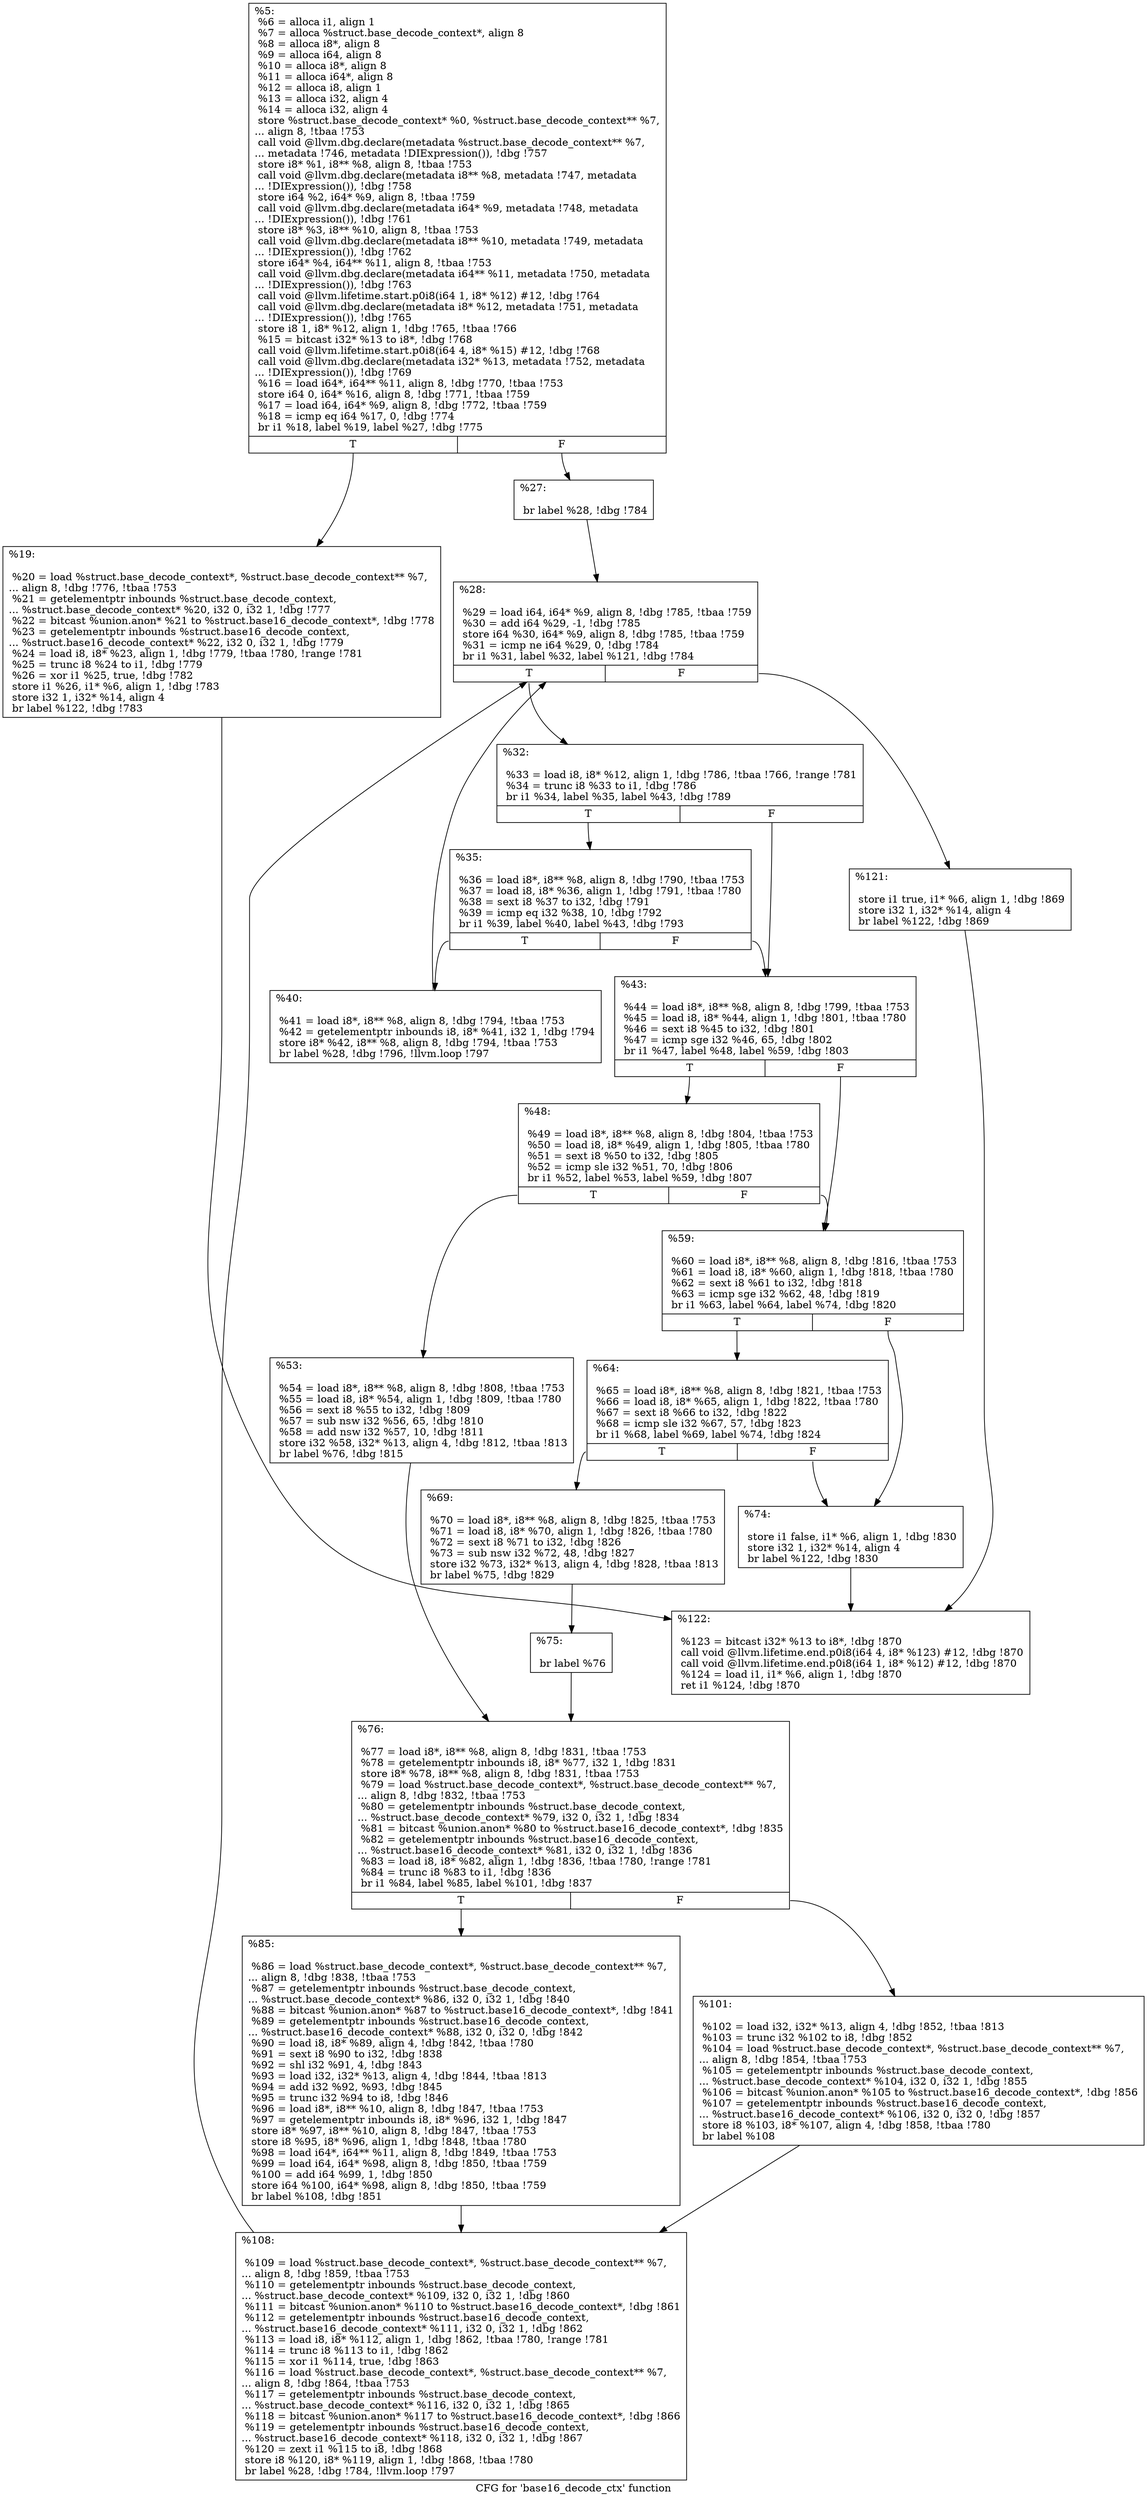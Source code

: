 digraph "CFG for 'base16_decode_ctx' function" {
	label="CFG for 'base16_decode_ctx' function";

	Node0xd6df70 [shape=record,label="{%5:\l  %6 = alloca i1, align 1\l  %7 = alloca %struct.base_decode_context*, align 8\l  %8 = alloca i8*, align 8\l  %9 = alloca i64, align 8\l  %10 = alloca i8*, align 8\l  %11 = alloca i64*, align 8\l  %12 = alloca i8, align 1\l  %13 = alloca i32, align 4\l  %14 = alloca i32, align 4\l  store %struct.base_decode_context* %0, %struct.base_decode_context** %7,\l... align 8, !tbaa !753\l  call void @llvm.dbg.declare(metadata %struct.base_decode_context** %7,\l... metadata !746, metadata !DIExpression()), !dbg !757\l  store i8* %1, i8** %8, align 8, !tbaa !753\l  call void @llvm.dbg.declare(metadata i8** %8, metadata !747, metadata\l... !DIExpression()), !dbg !758\l  store i64 %2, i64* %9, align 8, !tbaa !759\l  call void @llvm.dbg.declare(metadata i64* %9, metadata !748, metadata\l... !DIExpression()), !dbg !761\l  store i8* %3, i8** %10, align 8, !tbaa !753\l  call void @llvm.dbg.declare(metadata i8** %10, metadata !749, metadata\l... !DIExpression()), !dbg !762\l  store i64* %4, i64** %11, align 8, !tbaa !753\l  call void @llvm.dbg.declare(metadata i64** %11, metadata !750, metadata\l... !DIExpression()), !dbg !763\l  call void @llvm.lifetime.start.p0i8(i64 1, i8* %12) #12, !dbg !764\l  call void @llvm.dbg.declare(metadata i8* %12, metadata !751, metadata\l... !DIExpression()), !dbg !765\l  store i8 1, i8* %12, align 1, !dbg !765, !tbaa !766\l  %15 = bitcast i32* %13 to i8*, !dbg !768\l  call void @llvm.lifetime.start.p0i8(i64 4, i8* %15) #12, !dbg !768\l  call void @llvm.dbg.declare(metadata i32* %13, metadata !752, metadata\l... !DIExpression()), !dbg !769\l  %16 = load i64*, i64** %11, align 8, !dbg !770, !tbaa !753\l  store i64 0, i64* %16, align 8, !dbg !771, !tbaa !759\l  %17 = load i64, i64* %9, align 8, !dbg !772, !tbaa !759\l  %18 = icmp eq i64 %17, 0, !dbg !774\l  br i1 %18, label %19, label %27, !dbg !775\l|{<s0>T|<s1>F}}"];
	Node0xd6df70:s0 -> Node0xd6ec20;
	Node0xd6df70:s1 -> Node0xd6ec70;
	Node0xd6ec20 [shape=record,label="{%19:\l\l  %20 = load %struct.base_decode_context*, %struct.base_decode_context** %7,\l... align 8, !dbg !776, !tbaa !753\l  %21 = getelementptr inbounds %struct.base_decode_context,\l... %struct.base_decode_context* %20, i32 0, i32 1, !dbg !777\l  %22 = bitcast %union.anon* %21 to %struct.base16_decode_context*, !dbg !778\l  %23 = getelementptr inbounds %struct.base16_decode_context,\l... %struct.base16_decode_context* %22, i32 0, i32 1, !dbg !779\l  %24 = load i8, i8* %23, align 1, !dbg !779, !tbaa !780, !range !781\l  %25 = trunc i8 %24 to i1, !dbg !779\l  %26 = xor i1 %25, true, !dbg !782\l  store i1 %26, i1* %6, align 1, !dbg !783\l  store i32 1, i32* %14, align 4\l  br label %122, !dbg !783\l}"];
	Node0xd6ec20 -> Node0xd6f210;
	Node0xd6ec70 [shape=record,label="{%27:\l\l  br label %28, !dbg !784\l}"];
	Node0xd6ec70 -> Node0xd6ecc0;
	Node0xd6ecc0 [shape=record,label="{%28:\l\l  %29 = load i64, i64* %9, align 8, !dbg !785, !tbaa !759\l  %30 = add i64 %29, -1, !dbg !785\l  store i64 %30, i64* %9, align 8, !dbg !785, !tbaa !759\l  %31 = icmp ne i64 %29, 0, !dbg !784\l  br i1 %31, label %32, label %121, !dbg !784\l|{<s0>T|<s1>F}}"];
	Node0xd6ecc0:s0 -> Node0xd6ed10;
	Node0xd6ecc0:s1 -> Node0xd6f1c0;
	Node0xd6ed10 [shape=record,label="{%32:\l\l  %33 = load i8, i8* %12, align 1, !dbg !786, !tbaa !766, !range !781\l  %34 = trunc i8 %33 to i1, !dbg !786\l  br i1 %34, label %35, label %43, !dbg !789\l|{<s0>T|<s1>F}}"];
	Node0xd6ed10:s0 -> Node0xd6ed60;
	Node0xd6ed10:s1 -> Node0xd6ee00;
	Node0xd6ed60 [shape=record,label="{%35:\l\l  %36 = load i8*, i8** %8, align 8, !dbg !790, !tbaa !753\l  %37 = load i8, i8* %36, align 1, !dbg !791, !tbaa !780\l  %38 = sext i8 %37 to i32, !dbg !791\l  %39 = icmp eq i32 %38, 10, !dbg !792\l  br i1 %39, label %40, label %43, !dbg !793\l|{<s0>T|<s1>F}}"];
	Node0xd6ed60:s0 -> Node0xd6edb0;
	Node0xd6ed60:s1 -> Node0xd6ee00;
	Node0xd6edb0 [shape=record,label="{%40:\l\l  %41 = load i8*, i8** %8, align 8, !dbg !794, !tbaa !753\l  %42 = getelementptr inbounds i8, i8* %41, i32 1, !dbg !794\l  store i8* %42, i8** %8, align 8, !dbg !794, !tbaa !753\l  br label %28, !dbg !796, !llvm.loop !797\l}"];
	Node0xd6edb0 -> Node0xd6ecc0;
	Node0xd6ee00 [shape=record,label="{%43:\l\l  %44 = load i8*, i8** %8, align 8, !dbg !799, !tbaa !753\l  %45 = load i8, i8* %44, align 1, !dbg !801, !tbaa !780\l  %46 = sext i8 %45 to i32, !dbg !801\l  %47 = icmp sge i32 %46, 65, !dbg !802\l  br i1 %47, label %48, label %59, !dbg !803\l|{<s0>T|<s1>F}}"];
	Node0xd6ee00:s0 -> Node0xd6ee50;
	Node0xd6ee00:s1 -> Node0xd6eef0;
	Node0xd6ee50 [shape=record,label="{%48:\l\l  %49 = load i8*, i8** %8, align 8, !dbg !804, !tbaa !753\l  %50 = load i8, i8* %49, align 1, !dbg !805, !tbaa !780\l  %51 = sext i8 %50 to i32, !dbg !805\l  %52 = icmp sle i32 %51, 70, !dbg !806\l  br i1 %52, label %53, label %59, !dbg !807\l|{<s0>T|<s1>F}}"];
	Node0xd6ee50:s0 -> Node0xd6eea0;
	Node0xd6ee50:s1 -> Node0xd6eef0;
	Node0xd6eea0 [shape=record,label="{%53:\l\l  %54 = load i8*, i8** %8, align 8, !dbg !808, !tbaa !753\l  %55 = load i8, i8* %54, align 1, !dbg !809, !tbaa !780\l  %56 = sext i8 %55 to i32, !dbg !809\l  %57 = sub nsw i32 %56, 65, !dbg !810\l  %58 = add nsw i32 %57, 10, !dbg !811\l  store i32 %58, i32* %13, align 4, !dbg !812, !tbaa !813\l  br label %76, !dbg !815\l}"];
	Node0xd6eea0 -> Node0xd6f080;
	Node0xd6eef0 [shape=record,label="{%59:\l\l  %60 = load i8*, i8** %8, align 8, !dbg !816, !tbaa !753\l  %61 = load i8, i8* %60, align 1, !dbg !818, !tbaa !780\l  %62 = sext i8 %61 to i32, !dbg !818\l  %63 = icmp sge i32 %62, 48, !dbg !819\l  br i1 %63, label %64, label %74, !dbg !820\l|{<s0>T|<s1>F}}"];
	Node0xd6eef0:s0 -> Node0xd6ef40;
	Node0xd6eef0:s1 -> Node0xd6efe0;
	Node0xd6ef40 [shape=record,label="{%64:\l\l  %65 = load i8*, i8** %8, align 8, !dbg !821, !tbaa !753\l  %66 = load i8, i8* %65, align 1, !dbg !822, !tbaa !780\l  %67 = sext i8 %66 to i32, !dbg !822\l  %68 = icmp sle i32 %67, 57, !dbg !823\l  br i1 %68, label %69, label %74, !dbg !824\l|{<s0>T|<s1>F}}"];
	Node0xd6ef40:s0 -> Node0xd6ef90;
	Node0xd6ef40:s1 -> Node0xd6efe0;
	Node0xd6ef90 [shape=record,label="{%69:\l\l  %70 = load i8*, i8** %8, align 8, !dbg !825, !tbaa !753\l  %71 = load i8, i8* %70, align 1, !dbg !826, !tbaa !780\l  %72 = sext i8 %71 to i32, !dbg !826\l  %73 = sub nsw i32 %72, 48, !dbg !827\l  store i32 %73, i32* %13, align 4, !dbg !828, !tbaa !813\l  br label %75, !dbg !829\l}"];
	Node0xd6ef90 -> Node0xd6f030;
	Node0xd6efe0 [shape=record,label="{%74:\l\l  store i1 false, i1* %6, align 1, !dbg !830\l  store i32 1, i32* %14, align 4\l  br label %122, !dbg !830\l}"];
	Node0xd6efe0 -> Node0xd6f210;
	Node0xd6f030 [shape=record,label="{%75:\l\l  br label %76\l}"];
	Node0xd6f030 -> Node0xd6f080;
	Node0xd6f080 [shape=record,label="{%76:\l\l  %77 = load i8*, i8** %8, align 8, !dbg !831, !tbaa !753\l  %78 = getelementptr inbounds i8, i8* %77, i32 1, !dbg !831\l  store i8* %78, i8** %8, align 8, !dbg !831, !tbaa !753\l  %79 = load %struct.base_decode_context*, %struct.base_decode_context** %7,\l... align 8, !dbg !832, !tbaa !753\l  %80 = getelementptr inbounds %struct.base_decode_context,\l... %struct.base_decode_context* %79, i32 0, i32 1, !dbg !834\l  %81 = bitcast %union.anon* %80 to %struct.base16_decode_context*, !dbg !835\l  %82 = getelementptr inbounds %struct.base16_decode_context,\l... %struct.base16_decode_context* %81, i32 0, i32 1, !dbg !836\l  %83 = load i8, i8* %82, align 1, !dbg !836, !tbaa !780, !range !781\l  %84 = trunc i8 %83 to i1, !dbg !836\l  br i1 %84, label %85, label %101, !dbg !837\l|{<s0>T|<s1>F}}"];
	Node0xd6f080:s0 -> Node0xd6f0d0;
	Node0xd6f080:s1 -> Node0xd6f120;
	Node0xd6f0d0 [shape=record,label="{%85:\l\l  %86 = load %struct.base_decode_context*, %struct.base_decode_context** %7,\l... align 8, !dbg !838, !tbaa !753\l  %87 = getelementptr inbounds %struct.base_decode_context,\l... %struct.base_decode_context* %86, i32 0, i32 1, !dbg !840\l  %88 = bitcast %union.anon* %87 to %struct.base16_decode_context*, !dbg !841\l  %89 = getelementptr inbounds %struct.base16_decode_context,\l... %struct.base16_decode_context* %88, i32 0, i32 0, !dbg !842\l  %90 = load i8, i8* %89, align 4, !dbg !842, !tbaa !780\l  %91 = sext i8 %90 to i32, !dbg !838\l  %92 = shl i32 %91, 4, !dbg !843\l  %93 = load i32, i32* %13, align 4, !dbg !844, !tbaa !813\l  %94 = add i32 %92, %93, !dbg !845\l  %95 = trunc i32 %94 to i8, !dbg !846\l  %96 = load i8*, i8** %10, align 8, !dbg !847, !tbaa !753\l  %97 = getelementptr inbounds i8, i8* %96, i32 1, !dbg !847\l  store i8* %97, i8** %10, align 8, !dbg !847, !tbaa !753\l  store i8 %95, i8* %96, align 1, !dbg !848, !tbaa !780\l  %98 = load i64*, i64** %11, align 8, !dbg !849, !tbaa !753\l  %99 = load i64, i64* %98, align 8, !dbg !850, !tbaa !759\l  %100 = add i64 %99, 1, !dbg !850\l  store i64 %100, i64* %98, align 8, !dbg !850, !tbaa !759\l  br label %108, !dbg !851\l}"];
	Node0xd6f0d0 -> Node0xd6f170;
	Node0xd6f120 [shape=record,label="{%101:\l\l  %102 = load i32, i32* %13, align 4, !dbg !852, !tbaa !813\l  %103 = trunc i32 %102 to i8, !dbg !852\l  %104 = load %struct.base_decode_context*, %struct.base_decode_context** %7,\l... align 8, !dbg !854, !tbaa !753\l  %105 = getelementptr inbounds %struct.base_decode_context,\l... %struct.base_decode_context* %104, i32 0, i32 1, !dbg !855\l  %106 = bitcast %union.anon* %105 to %struct.base16_decode_context*, !dbg !856\l  %107 = getelementptr inbounds %struct.base16_decode_context,\l... %struct.base16_decode_context* %106, i32 0, i32 0, !dbg !857\l  store i8 %103, i8* %107, align 4, !dbg !858, !tbaa !780\l  br label %108\l}"];
	Node0xd6f120 -> Node0xd6f170;
	Node0xd6f170 [shape=record,label="{%108:\l\l  %109 = load %struct.base_decode_context*, %struct.base_decode_context** %7,\l... align 8, !dbg !859, !tbaa !753\l  %110 = getelementptr inbounds %struct.base_decode_context,\l... %struct.base_decode_context* %109, i32 0, i32 1, !dbg !860\l  %111 = bitcast %union.anon* %110 to %struct.base16_decode_context*, !dbg !861\l  %112 = getelementptr inbounds %struct.base16_decode_context,\l... %struct.base16_decode_context* %111, i32 0, i32 1, !dbg !862\l  %113 = load i8, i8* %112, align 1, !dbg !862, !tbaa !780, !range !781\l  %114 = trunc i8 %113 to i1, !dbg !862\l  %115 = xor i1 %114, true, !dbg !863\l  %116 = load %struct.base_decode_context*, %struct.base_decode_context** %7,\l... align 8, !dbg !864, !tbaa !753\l  %117 = getelementptr inbounds %struct.base_decode_context,\l... %struct.base_decode_context* %116, i32 0, i32 1, !dbg !865\l  %118 = bitcast %union.anon* %117 to %struct.base16_decode_context*, !dbg !866\l  %119 = getelementptr inbounds %struct.base16_decode_context,\l... %struct.base16_decode_context* %118, i32 0, i32 1, !dbg !867\l  %120 = zext i1 %115 to i8, !dbg !868\l  store i8 %120, i8* %119, align 1, !dbg !868, !tbaa !780\l  br label %28, !dbg !784, !llvm.loop !797\l}"];
	Node0xd6f170 -> Node0xd6ecc0;
	Node0xd6f1c0 [shape=record,label="{%121:\l\l  store i1 true, i1* %6, align 1, !dbg !869\l  store i32 1, i32* %14, align 4\l  br label %122, !dbg !869\l}"];
	Node0xd6f1c0 -> Node0xd6f210;
	Node0xd6f210 [shape=record,label="{%122:\l\l  %123 = bitcast i32* %13 to i8*, !dbg !870\l  call void @llvm.lifetime.end.p0i8(i64 4, i8* %123) #12, !dbg !870\l  call void @llvm.lifetime.end.p0i8(i64 1, i8* %12) #12, !dbg !870\l  %124 = load i1, i1* %6, align 1, !dbg !870\l  ret i1 %124, !dbg !870\l}"];
}
